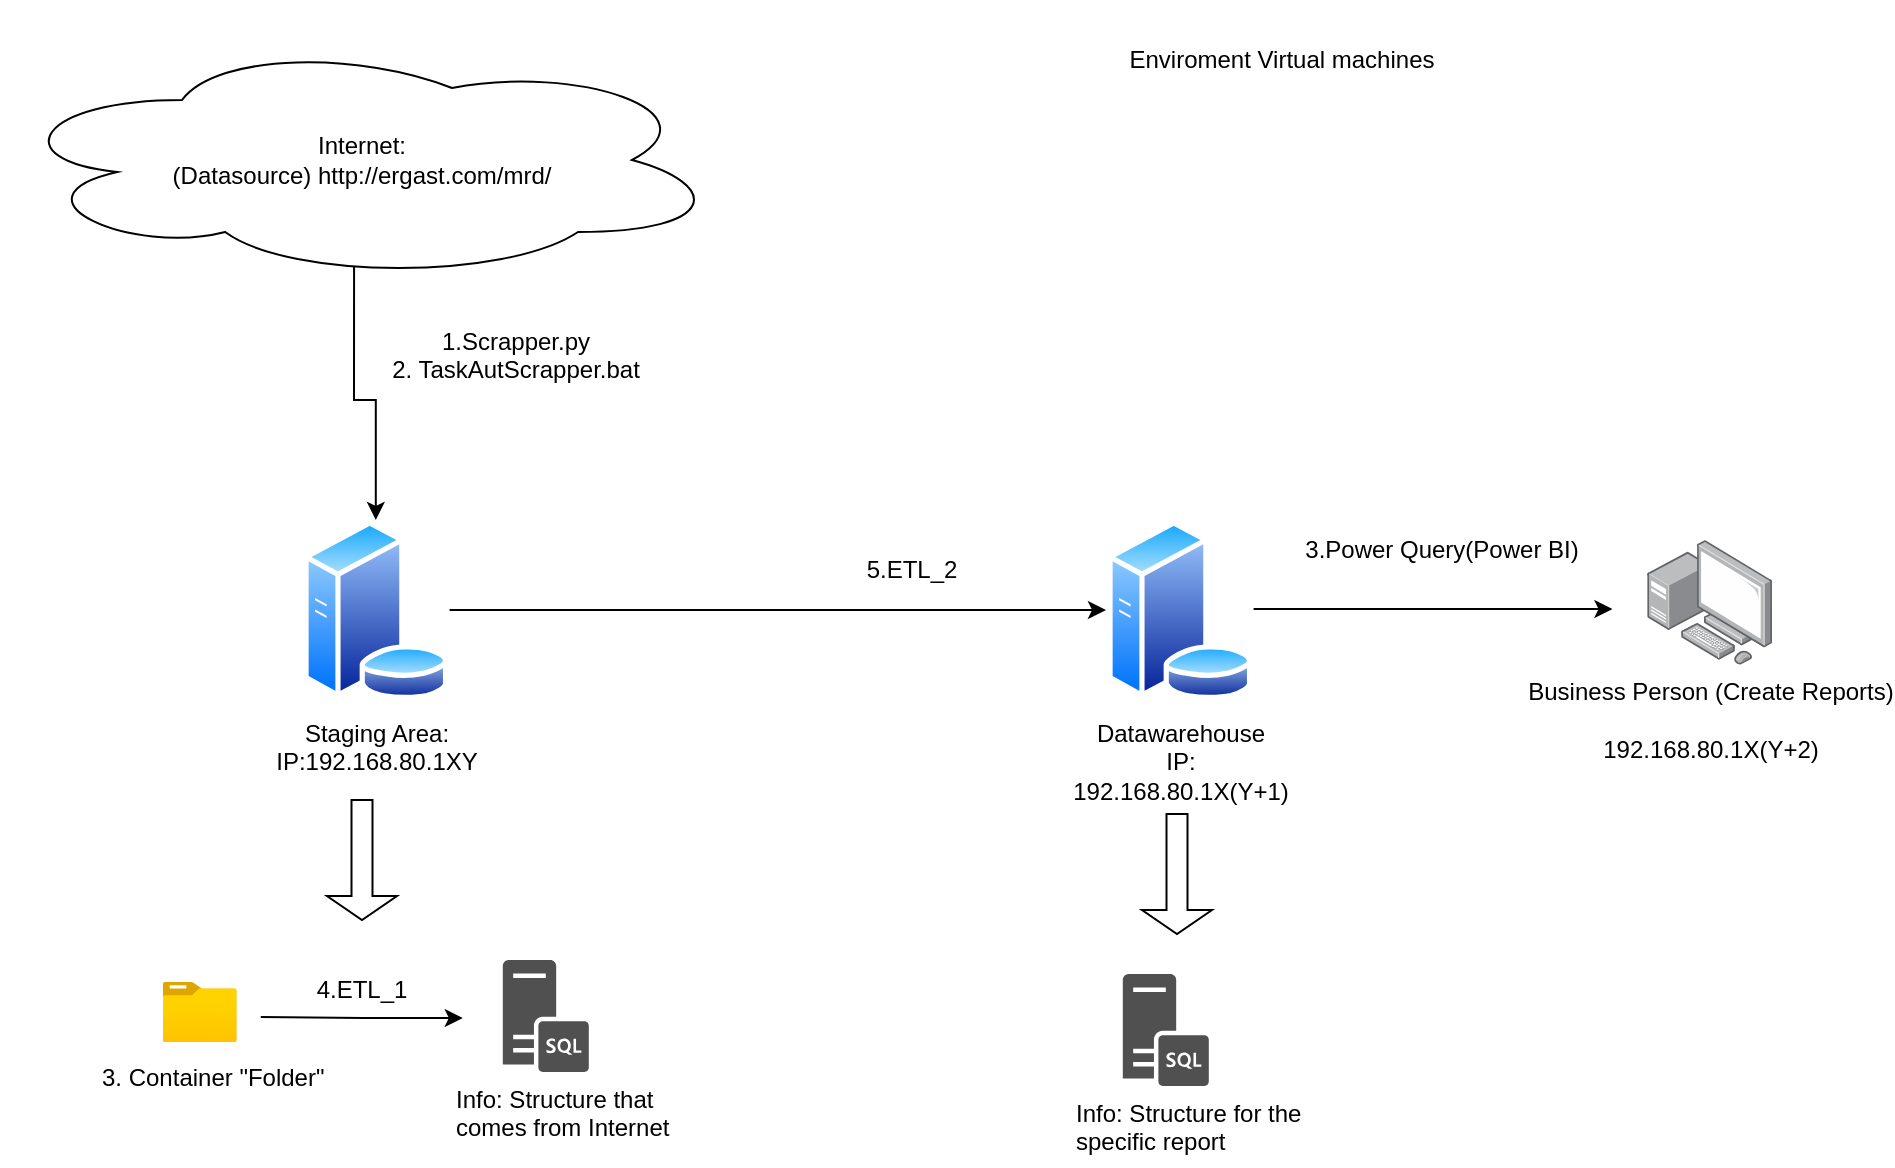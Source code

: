 <mxfile version="21.7.5" type="github">
  <diagram name="Página-1" id="ogTamH2YG6i08N5wkycK">
    <mxGraphModel dx="2022" dy="614" grid="1" gridSize="10" guides="1" tooltips="1" connect="1" arrows="1" fold="1" page="1" pageScale="1" pageWidth="827" pageHeight="1169" math="0" shadow="0">
      <root>
        <mxCell id="0" />
        <mxCell id="1" parent="0" />
        <mxCell id="B2gF1ye2kiIGB3XzlrUS-1" value="&lt;div&gt;Internet:&lt;/div&gt;&lt;div&gt;(Datasource) http://ergast.com/mrd/&lt;/div&gt;" style="ellipse;shape=cloud;whiteSpace=wrap;html=1;" vertex="1" parent="1">
          <mxGeometry x="-25" y="60" width="360" height="120" as="geometry" />
        </mxCell>
        <mxCell id="B2gF1ye2kiIGB3XzlrUS-3" value="&lt;div&gt;1.Scrapper.py&lt;/div&gt;&lt;div&gt;2. TaskAutScrapper.bat&lt;br&gt;&lt;/div&gt;&lt;div&gt;&lt;br&gt;&lt;/div&gt;" style="text;html=1;strokeColor=none;fillColor=none;align=center;verticalAlign=middle;whiteSpace=wrap;rounded=0;" vertex="1" parent="1">
          <mxGeometry x="152.5" y="210" width="157.5" height="30" as="geometry" />
        </mxCell>
        <mxCell id="B2gF1ye2kiIGB3XzlrUS-22" value="" style="edgeStyle=orthogonalEdgeStyle;rounded=0;orthogonalLoop=1;jettySize=auto;html=1;" edge="1" parent="1" source="B2gF1ye2kiIGB3XzlrUS-4" target="B2gF1ye2kiIGB3XzlrUS-21">
          <mxGeometry relative="1" as="geometry" />
        </mxCell>
        <mxCell id="B2gF1ye2kiIGB3XzlrUS-4" value="&lt;div&gt;Staging Area: &lt;br&gt;&lt;/div&gt;&lt;div&gt;IP:192.168.80.1XY &lt;br&gt;&lt;/div&gt;" style="image;aspect=fixed;perimeter=ellipsePerimeter;html=1;align=center;shadow=0;dashed=0;spacingTop=3;image=img/lib/active_directory/database_server.svg;" vertex="1" parent="1">
          <mxGeometry x="125" y="300" width="73.8" height="90" as="geometry" />
        </mxCell>
        <mxCell id="B2gF1ye2kiIGB3XzlrUS-5" value="Enviroment Virtual machines" style="text;html=1;strokeColor=none;fillColor=none;align=center;verticalAlign=middle;whiteSpace=wrap;rounded=0;" vertex="1" parent="1">
          <mxGeometry x="520" y="40" width="190" height="60" as="geometry" />
        </mxCell>
        <mxCell id="B2gF1ye2kiIGB3XzlrUS-9" value="&lt;div&gt;Business Person (Create Reports)&lt;/div&gt;&lt;div&gt;&lt;br&gt;&lt;/div&gt;&lt;div&gt;192.168.80.1X(Y+2)&lt;/div&gt;" style="image;points=[];aspect=fixed;html=1;align=center;shadow=0;dashed=0;image=img/lib/allied_telesis/computer_and_terminals/Personal_Computer_with_Server.svg;" vertex="1" parent="1">
          <mxGeometry x="797.6" y="310" width="62.4" height="62.4" as="geometry" />
        </mxCell>
        <mxCell id="B2gF1ye2kiIGB3XzlrUS-24" style="edgeStyle=orthogonalEdgeStyle;rounded=0;orthogonalLoop=1;jettySize=auto;html=1;" edge="1" parent="1">
          <mxGeometry relative="1" as="geometry">
            <mxPoint x="600.802" y="344.5" as="sourcePoint" />
            <mxPoint x="780.23" y="344.5" as="targetPoint" />
            <Array as="points">
              <mxPoint x="690.23" y="344.5" />
              <mxPoint x="690.23" y="344.5" />
            </Array>
          </mxGeometry>
        </mxCell>
        <mxCell id="B2gF1ye2kiIGB3XzlrUS-21" value="&lt;div&gt;Datawarehouse&lt;br&gt;&lt;/div&gt;&lt;div&gt;IP: &lt;br&gt;&lt;/div&gt;192.168.80.1X(Y+1)" style="image;aspect=fixed;perimeter=ellipsePerimeter;html=1;align=center;shadow=0;dashed=0;spacingTop=3;image=img/lib/active_directory/database_server.svg;" vertex="1" parent="1">
          <mxGeometry x="527" y="300" width="73.8" height="90" as="geometry" />
        </mxCell>
        <mxCell id="B2gF1ye2kiIGB3XzlrUS-27" value="&lt;div&gt;5.ETL_2&lt;/div&gt;" style="text;html=1;strokeColor=none;fillColor=none;align=center;verticalAlign=middle;whiteSpace=wrap;rounded=0;" vertex="1" parent="1">
          <mxGeometry x="400" y="310" width="60" height="30" as="geometry" />
        </mxCell>
        <mxCell id="B2gF1ye2kiIGB3XzlrUS-30" value="3.Power Query(Power BI)" style="text;html=1;strokeColor=none;fillColor=none;align=center;verticalAlign=middle;whiteSpace=wrap;rounded=0;" vertex="1" parent="1">
          <mxGeometry x="620" y="300" width="150" height="30" as="geometry" />
        </mxCell>
        <mxCell id="B2gF1ye2kiIGB3XzlrUS-41" value="" style="shape=singleArrow;direction=south;whiteSpace=wrap;html=1;" vertex="1" parent="1">
          <mxGeometry x="137.5" y="440" width="35" height="60" as="geometry" />
        </mxCell>
        <mxCell id="B2gF1ye2kiIGB3XzlrUS-42" value="" style="image;aspect=fixed;html=1;points=[];align=center;fontSize=12;image=img/lib/azure2/general/Folder_Blank.svg;" vertex="1" parent="1">
          <mxGeometry x="55.4" y="531" width="36.96" height="30" as="geometry" />
        </mxCell>
        <mxCell id="B2gF1ye2kiIGB3XzlrUS-43" value="" style="sketch=0;pointerEvents=1;shadow=0;dashed=0;html=1;strokeColor=none;fillColor=#505050;labelPosition=center;verticalLabelPosition=bottom;verticalAlign=top;outlineConnect=0;align=center;shape=mxgraph.office.servers.sql_server;" vertex="1" parent="1">
          <mxGeometry x="225.4" y="520" width="43" height="56" as="geometry" />
        </mxCell>
        <mxCell id="B2gF1ye2kiIGB3XzlrUS-44" value="" style="edgeStyle=orthogonalEdgeStyle;rounded=0;orthogonalLoop=1;jettySize=auto;html=1;" edge="1" parent="1">
          <mxGeometry relative="1" as="geometry">
            <mxPoint x="104.4" y="548.5" as="sourcePoint" />
            <mxPoint x="205.4" y="549" as="targetPoint" />
          </mxGeometry>
        </mxCell>
        <mxCell id="B2gF1ye2kiIGB3XzlrUS-45" value="3. Container &quot;Folder&quot;" style="text;whiteSpace=wrap;html=1;" vertex="1" parent="1">
          <mxGeometry x="22.5" y="565" width="117.5" height="40" as="geometry" />
        </mxCell>
        <mxCell id="B2gF1ye2kiIGB3XzlrUS-46" value="4.ETL_1" style="text;html=1;strokeColor=none;fillColor=none;align=center;verticalAlign=middle;whiteSpace=wrap;rounded=0;" vertex="1" parent="1">
          <mxGeometry x="125" y="520" width="60" height="30" as="geometry" />
        </mxCell>
        <mxCell id="B2gF1ye2kiIGB3XzlrUS-47" value="Info: Structure that comes from Internet" style="text;whiteSpace=wrap;html=1;" vertex="1" parent="1">
          <mxGeometry x="200" y="576" width="117.5" height="40" as="geometry" />
        </mxCell>
        <mxCell id="B2gF1ye2kiIGB3XzlrUS-48" value="" style="edgeStyle=orthogonalEdgeStyle;rounded=0;orthogonalLoop=1;jettySize=auto;html=1;exitX=0.489;exitY=0.942;exitDx=0;exitDy=0;exitPerimeter=0;" edge="1" parent="1" source="B2gF1ye2kiIGB3XzlrUS-1" target="B2gF1ye2kiIGB3XzlrUS-4">
          <mxGeometry relative="1" as="geometry">
            <mxPoint x="40" y="250" as="sourcePoint" />
            <mxPoint x="218" y="250" as="targetPoint" />
          </mxGeometry>
        </mxCell>
        <mxCell id="B2gF1ye2kiIGB3XzlrUS-55" value="" style="shape=singleArrow;direction=south;whiteSpace=wrap;html=1;" vertex="1" parent="1">
          <mxGeometry x="545" y="447" width="35" height="60" as="geometry" />
        </mxCell>
        <mxCell id="B2gF1ye2kiIGB3XzlrUS-57" value="" style="sketch=0;pointerEvents=1;shadow=0;dashed=0;html=1;strokeColor=none;fillColor=#505050;labelPosition=center;verticalLabelPosition=bottom;verticalAlign=top;outlineConnect=0;align=center;shape=mxgraph.office.servers.sql_server;" vertex="1" parent="1">
          <mxGeometry x="535.4" y="527" width="43" height="56" as="geometry" />
        </mxCell>
        <mxCell id="B2gF1ye2kiIGB3XzlrUS-61" value="Info: Structure for the specific report" style="text;whiteSpace=wrap;html=1;" vertex="1" parent="1">
          <mxGeometry x="510" y="583" width="117.5" height="40" as="geometry" />
        </mxCell>
      </root>
    </mxGraphModel>
  </diagram>
</mxfile>
